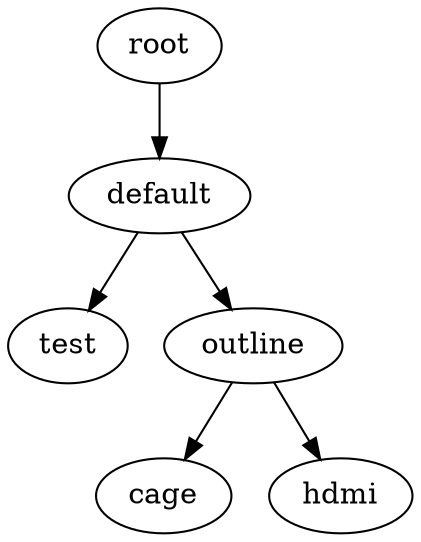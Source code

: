 digraph default {
    root_5 [label="root"];
    default_6 [label="default"];
    test_7 [label="test"];
    outline_8 [label="outline"];
    cage_9 [label="cage"];
    hdmi_10 [label="hdmi"];
    root_5 -> default_6;
    default_6 -> test_7;
    default_6 -> outline_8;
    outline_8 -> cage_9;
    outline_8 -> hdmi_10;
}
